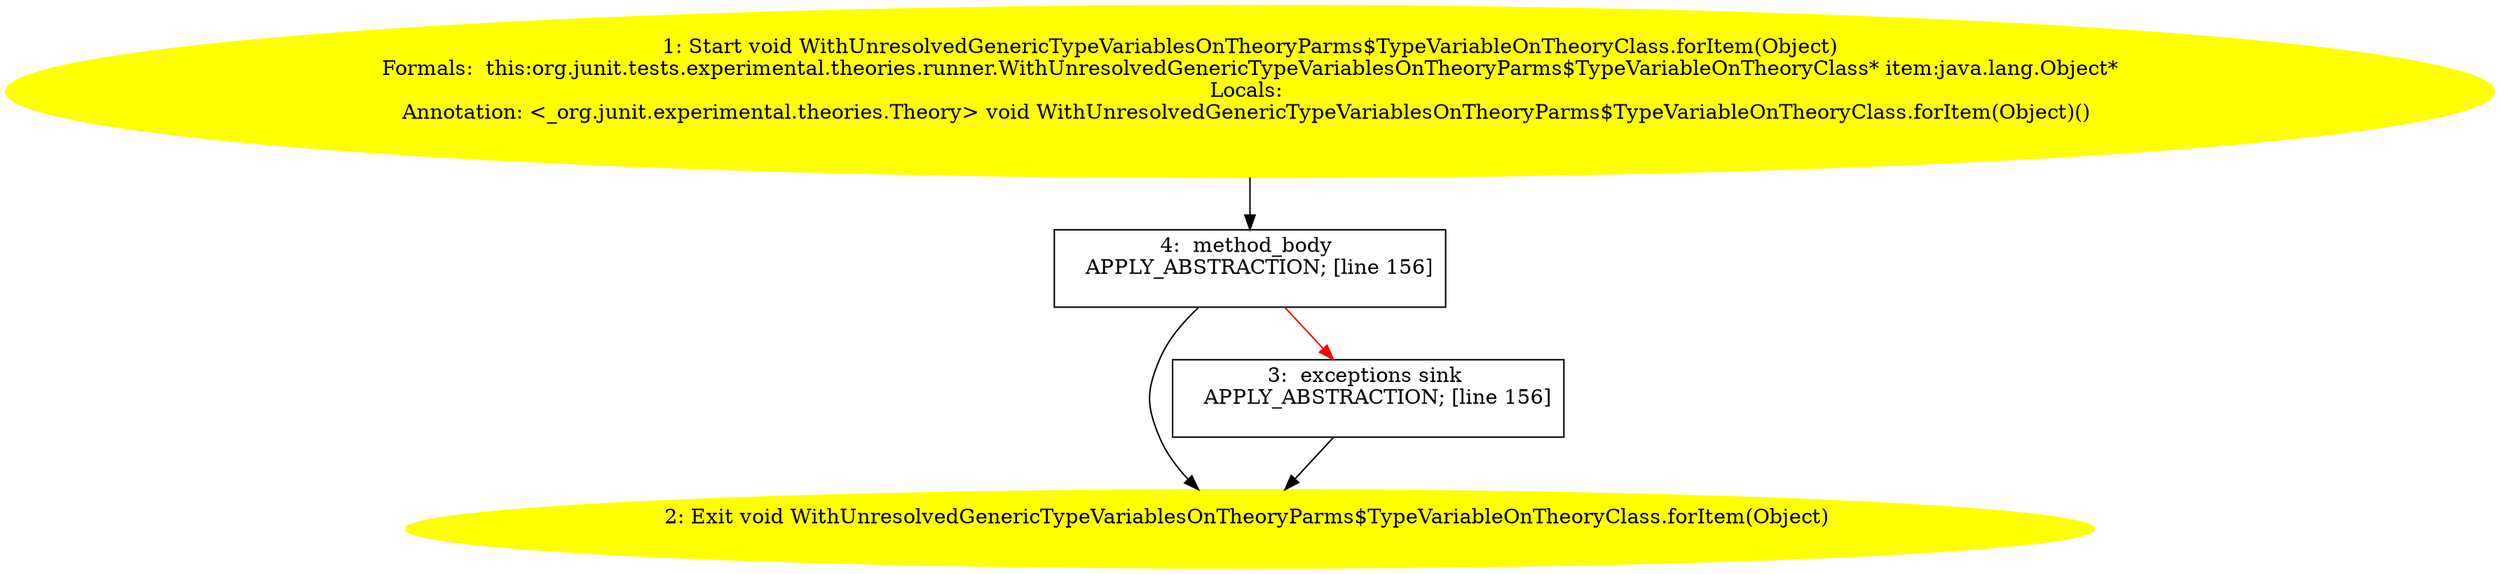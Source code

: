 /* @generated */
digraph cfg {
"org.junit.tests.experimental.theories.runner.WithUnresolvedGenericTypeVariablesOnTheoryParms$TypeVar.3c4f040408e7b991c1b08cc8b7bcb373_1" [label="1: Start void WithUnresolvedGenericTypeVariablesOnTheoryParms$TypeVariableOnTheoryClass.forItem(Object)\nFormals:  this:org.junit.tests.experimental.theories.runner.WithUnresolvedGenericTypeVariablesOnTheoryParms$TypeVariableOnTheoryClass* item:java.lang.Object*\nLocals: \nAnnotation: <_org.junit.experimental.theories.Theory> void WithUnresolvedGenericTypeVariablesOnTheoryParms$TypeVariableOnTheoryClass.forItem(Object)() \n  " color=yellow style=filled]
	

	 "org.junit.tests.experimental.theories.runner.WithUnresolvedGenericTypeVariablesOnTheoryParms$TypeVar.3c4f040408e7b991c1b08cc8b7bcb373_1" -> "org.junit.tests.experimental.theories.runner.WithUnresolvedGenericTypeVariablesOnTheoryParms$TypeVar.3c4f040408e7b991c1b08cc8b7bcb373_4" ;
"org.junit.tests.experimental.theories.runner.WithUnresolvedGenericTypeVariablesOnTheoryParms$TypeVar.3c4f040408e7b991c1b08cc8b7bcb373_2" [label="2: Exit void WithUnresolvedGenericTypeVariablesOnTheoryParms$TypeVariableOnTheoryClass.forItem(Object) \n  " color=yellow style=filled]
	

"org.junit.tests.experimental.theories.runner.WithUnresolvedGenericTypeVariablesOnTheoryParms$TypeVar.3c4f040408e7b991c1b08cc8b7bcb373_3" [label="3:  exceptions sink \n   APPLY_ABSTRACTION; [line 156]\n " shape="box"]
	

	 "org.junit.tests.experimental.theories.runner.WithUnresolvedGenericTypeVariablesOnTheoryParms$TypeVar.3c4f040408e7b991c1b08cc8b7bcb373_3" -> "org.junit.tests.experimental.theories.runner.WithUnresolvedGenericTypeVariablesOnTheoryParms$TypeVar.3c4f040408e7b991c1b08cc8b7bcb373_2" ;
"org.junit.tests.experimental.theories.runner.WithUnresolvedGenericTypeVariablesOnTheoryParms$TypeVar.3c4f040408e7b991c1b08cc8b7bcb373_4" [label="4:  method_body \n   APPLY_ABSTRACTION; [line 156]\n " shape="box"]
	

	 "org.junit.tests.experimental.theories.runner.WithUnresolvedGenericTypeVariablesOnTheoryParms$TypeVar.3c4f040408e7b991c1b08cc8b7bcb373_4" -> "org.junit.tests.experimental.theories.runner.WithUnresolvedGenericTypeVariablesOnTheoryParms$TypeVar.3c4f040408e7b991c1b08cc8b7bcb373_2" ;
	 "org.junit.tests.experimental.theories.runner.WithUnresolvedGenericTypeVariablesOnTheoryParms$TypeVar.3c4f040408e7b991c1b08cc8b7bcb373_4" -> "org.junit.tests.experimental.theories.runner.WithUnresolvedGenericTypeVariablesOnTheoryParms$TypeVar.3c4f040408e7b991c1b08cc8b7bcb373_3" [color="red" ];
}
